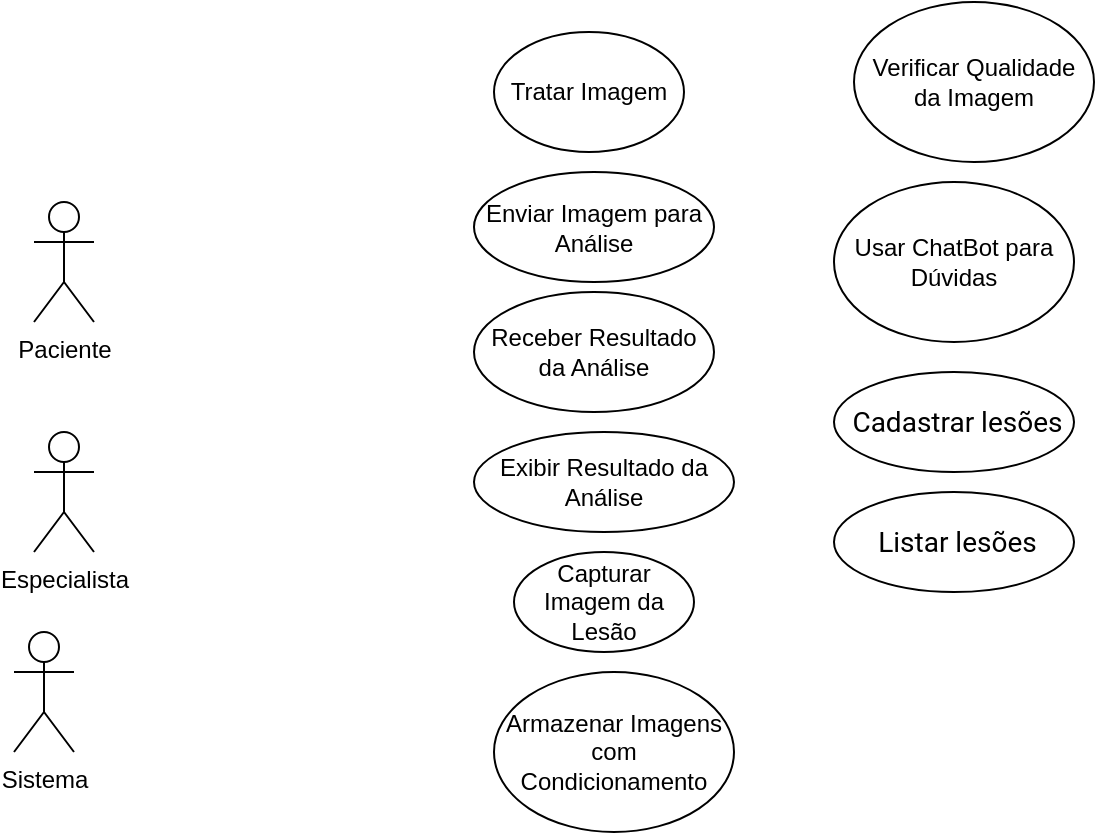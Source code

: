 <mxfile version="27.1.4">
  <diagram name="Página-1" id="eIGuMpqLT00ghzYFgmRL">
    <mxGraphModel dx="703" dy="477" grid="1" gridSize="10" guides="1" tooltips="1" connect="1" arrows="1" fold="1" page="1" pageScale="1" pageWidth="850" pageHeight="1100" math="0" shadow="0">
      <root>
        <mxCell id="0" />
        <mxCell id="1" parent="0" />
        <mxCell id="QIGf7Q8Ob2mPMO-0KhZR-1" value=" Capturar Imagem da Lesão" style="ellipse;whiteSpace=wrap;html=1;" vertex="1" parent="1">
          <mxGeometry x="300" y="290" width="90" height="50" as="geometry" />
        </mxCell>
        <mxCell id="QIGf7Q8Ob2mPMO-0KhZR-2" value="Paciente" style="shape=umlActor;verticalLabelPosition=bottom;verticalAlign=top;html=1;outlineConnect=0;" vertex="1" parent="1">
          <mxGeometry x="60" y="115" width="30" height="60" as="geometry" />
        </mxCell>
        <mxCell id="QIGf7Q8Ob2mPMO-0KhZR-5" value="Tratar Imagem" style="ellipse;whiteSpace=wrap;html=1;" vertex="1" parent="1">
          <mxGeometry x="290" y="30" width="95" height="60" as="geometry" />
        </mxCell>
        <mxCell id="QIGf7Q8Ob2mPMO-0KhZR-6" value=" Enviar Imagem para Análise" style="ellipse;whiteSpace=wrap;html=1;" vertex="1" parent="1">
          <mxGeometry x="280" y="100" width="120" height="55" as="geometry" />
        </mxCell>
        <mxCell id="QIGf7Q8Ob2mPMO-0KhZR-7" value="Receber Resultado da Análise" style="ellipse;whiteSpace=wrap;html=1;" vertex="1" parent="1">
          <mxGeometry x="280" y="160" width="120" height="60" as="geometry" />
        </mxCell>
        <mxCell id="QIGf7Q8Ob2mPMO-0KhZR-8" value="Exibir Resultado da Análise" style="ellipse;whiteSpace=wrap;html=1;" vertex="1" parent="1">
          <mxGeometry x="280" y="230" width="130" height="50" as="geometry" />
        </mxCell>
        <mxCell id="QIGf7Q8Ob2mPMO-0KhZR-9" value="Especialista" style="shape=umlActor;verticalLabelPosition=bottom;verticalAlign=top;html=1;outlineConnect=0;" vertex="1" parent="1">
          <mxGeometry x="60" y="230" width="30" height="60" as="geometry" />
        </mxCell>
        <mxCell id="QIGf7Q8Ob2mPMO-0KhZR-10" value="Sistema" style="shape=umlActor;verticalLabelPosition=bottom;verticalAlign=top;html=1;outlineConnect=0;" vertex="1" parent="1">
          <mxGeometry x="50" y="330" width="30" height="60" as="geometry" />
        </mxCell>
        <mxCell id="QIGf7Q8Ob2mPMO-0KhZR-11" value="Armazenar Imagens com Condicionamento" style="ellipse;whiteSpace=wrap;html=1;" vertex="1" parent="1">
          <mxGeometry x="290" y="350" width="120" height="80" as="geometry" />
        </mxCell>
        <mxCell id="QIGf7Q8Ob2mPMO-0KhZR-12" value="Verificar Qualidade da Imagem" style="ellipse;whiteSpace=wrap;html=1;" vertex="1" parent="1">
          <mxGeometry x="470" y="15" width="120" height="80" as="geometry" />
        </mxCell>
        <mxCell id="QIGf7Q8Ob2mPMO-0KhZR-13" value="Usar ChatBot para Dúvidas" style="ellipse;whiteSpace=wrap;html=1;" vertex="1" parent="1">
          <mxGeometry x="460" y="105" width="120" height="80" as="geometry" />
        </mxCell>
        <mxCell id="QIGf7Q8Ob2mPMO-0KhZR-14" value="&lt;span id=&quot;docs-internal-guid-27046026-7fff-7f53-69b8-0fba0f07b631&quot; style=&quot;font-size:10.5pt;font-family:Roboto,sans-serif;color:#000000;background-color:transparent;font-weight:400;font-style:normal;font-variant:normal;text-decoration:none;vertical-align:baseline;white-space:pre;white-space:pre-wrap;&quot;&gt;&amp;nbsp;Cadastrar lesões&lt;/span&gt;" style="ellipse;whiteSpace=wrap;html=1;" vertex="1" parent="1">
          <mxGeometry x="460" y="200" width="120" height="50" as="geometry" />
        </mxCell>
        <mxCell id="QIGf7Q8Ob2mPMO-0KhZR-16" value="&lt;span id=&quot;docs-internal-guid-27046026-7fff-7f53-69b8-0fba0f07b631&quot; style=&quot;font-size: 10.5pt; font-family: Roboto, sans-serif; color: rgb(0, 0, 0); background-color: transparent; font-weight: 400; font-style: normal; font-variant: normal; text-decoration: none; vertical-align: baseline; white-space: pre-wrap;&quot;&gt;&amp;nbsp;Listar lesões&lt;/span&gt;" style="ellipse;whiteSpace=wrap;html=1;" vertex="1" parent="1">
          <mxGeometry x="460" y="260" width="120" height="50" as="geometry" />
        </mxCell>
      </root>
    </mxGraphModel>
  </diagram>
</mxfile>

